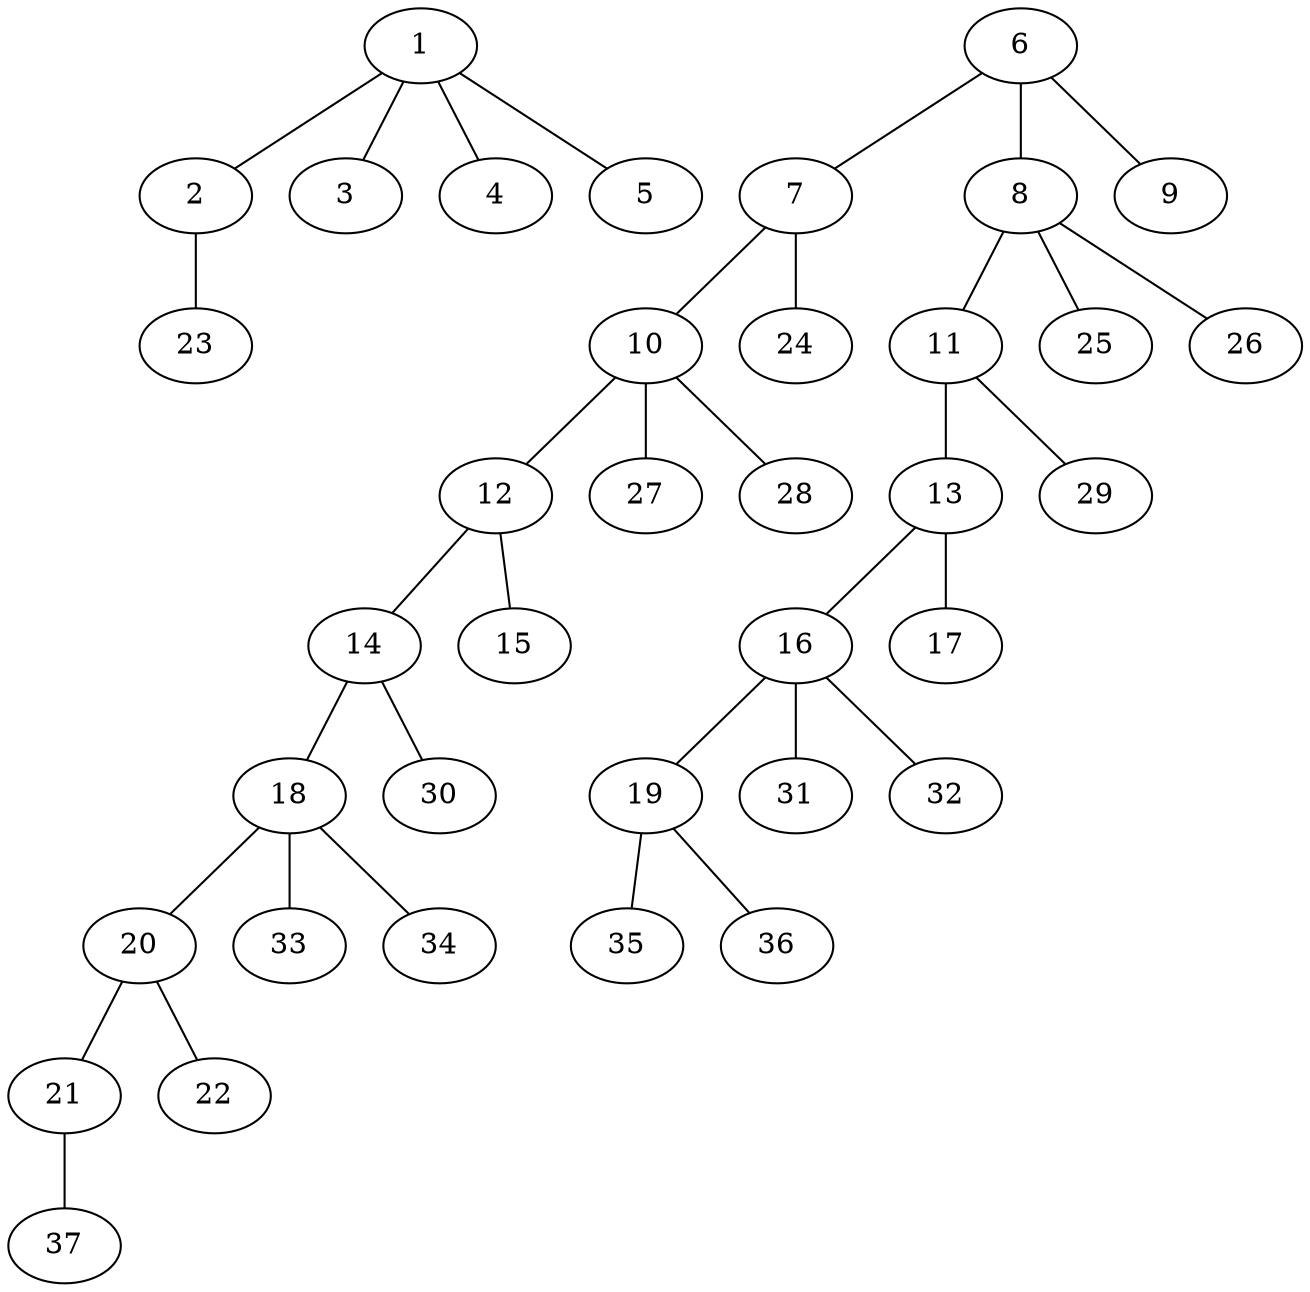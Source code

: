 graph molecule_670 {
	1	 [chem=I];
	2	 [chem=O];
	1 -- 2	 [valence=1];
	3	 [chem=O];
	1 -- 3	 [valence=2];
	4	 [chem=O];
	1 -- 4	 [valence=2];
	5	 [chem=O];
	1 -- 5	 [valence=2];
	23	 [chem=H];
	2 -- 23	 [valence=1];
	6	 [chem=C];
	7	 [chem=N];
	6 -- 7	 [valence=1];
	8	 [chem=C];
	6 -- 8	 [valence=1];
	9	 [chem=O];
	6 -- 9	 [valence=2];
	10	 [chem=C];
	7 -- 10	 [valence=1];
	24	 [chem=H];
	7 -- 24	 [valence=1];
	11	 [chem=N];
	8 -- 11	 [valence=1];
	25	 [chem=H];
	8 -- 25	 [valence=1];
	26	 [chem=H];
	8 -- 26	 [valence=1];
	12	 [chem=C];
	10 -- 12	 [valence=1];
	27	 [chem=H];
	10 -- 27	 [valence=1];
	28	 [chem=H];
	10 -- 28	 [valence=1];
	13	 [chem=C];
	11 -- 13	 [valence=1];
	29	 [chem=H];
	11 -- 29	 [valence=1];
	14	 [chem=N];
	12 -- 14	 [valence=1];
	15	 [chem=O];
	12 -- 15	 [valence=2];
	16	 [chem=C];
	13 -- 16	 [valence=1];
	17	 [chem=O];
	13 -- 17	 [valence=2];
	18	 [chem=C];
	14 -- 18	 [valence=1];
	30	 [chem=H];
	14 -- 30	 [valence=1];
	19	 [chem=N];
	16 -- 19	 [valence=1];
	31	 [chem=H];
	16 -- 31	 [valence=1];
	32	 [chem=H];
	16 -- 32	 [valence=1];
	20	 [chem=C];
	18 -- 20	 [valence=1];
	33	 [chem=H];
	18 -- 33	 [valence=1];
	34	 [chem=H];
	18 -- 34	 [valence=1];
	35	 [chem=H];
	19 -- 35	 [valence=1];
	36	 [chem=H];
	19 -- 36	 [valence=1];
	21	 [chem=O];
	20 -- 21	 [valence=1];
	22	 [chem=O];
	20 -- 22	 [valence=2];
	37	 [chem=H];
	21 -- 37	 [valence=1];
}
